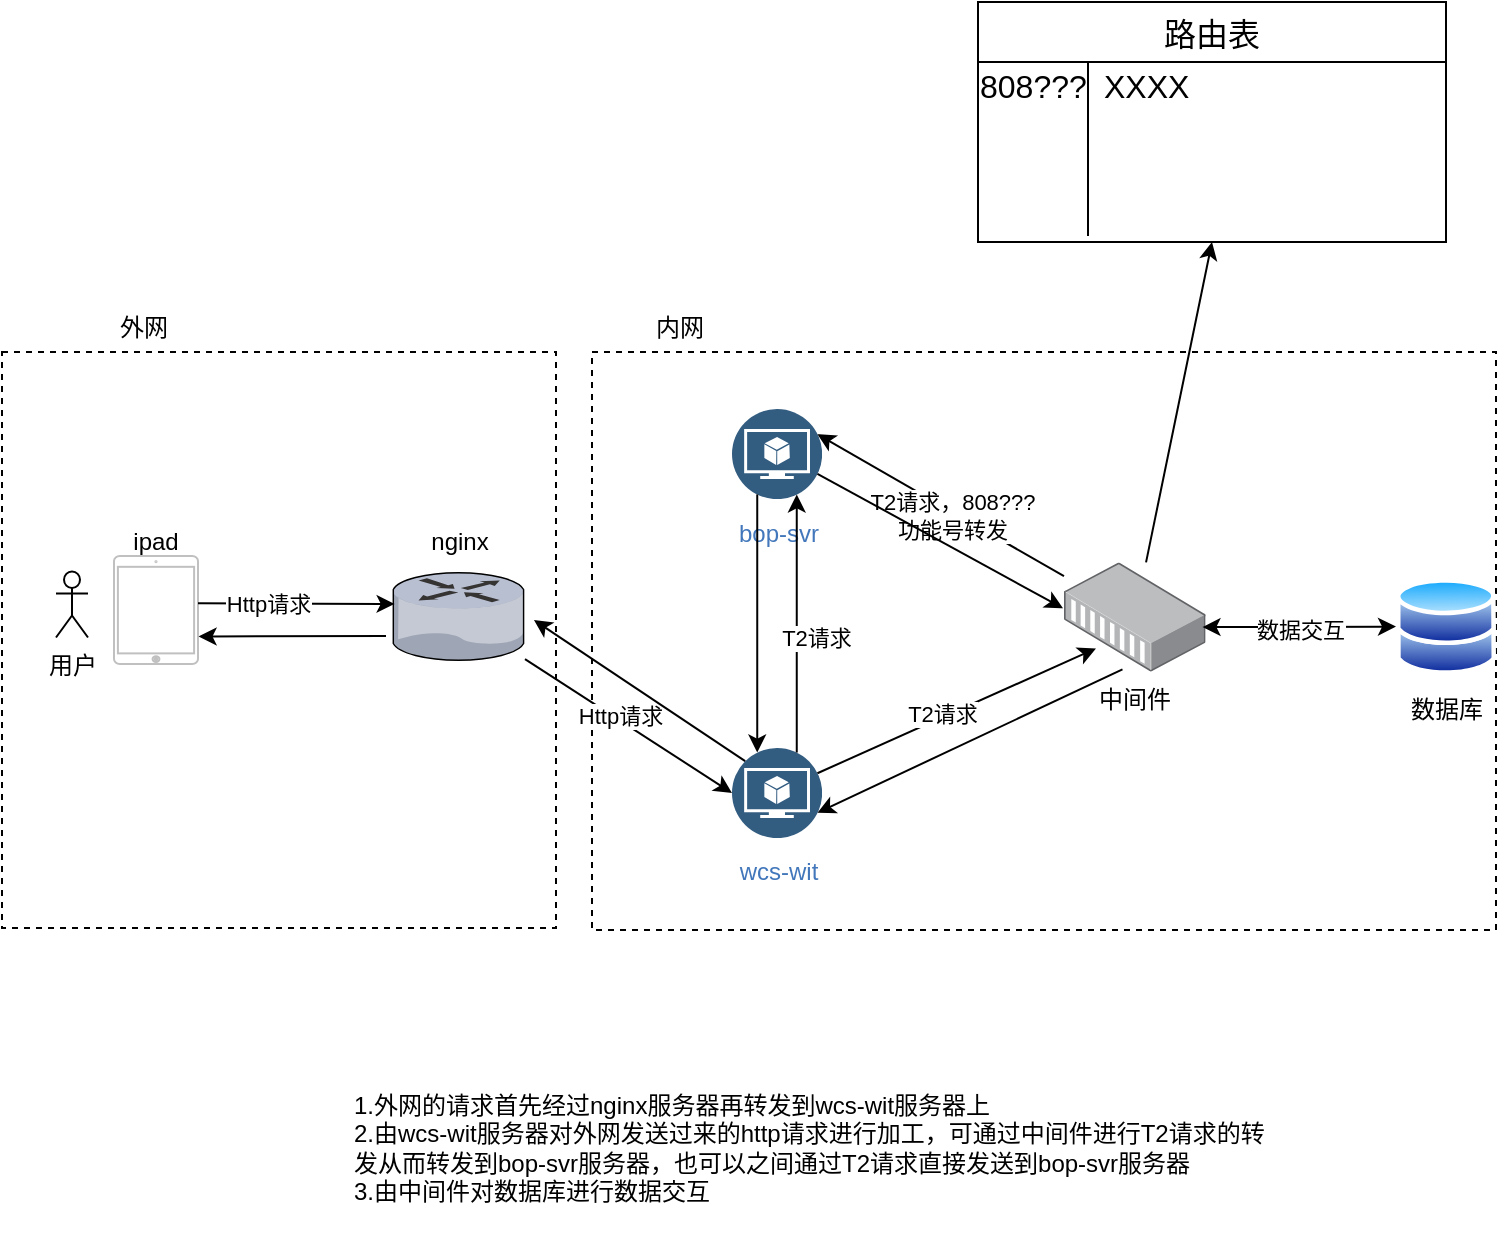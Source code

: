 <mxfile version="21.7.2" type="github">
  <diagram name="第 1 页" id="dJLJfEqFmuZCfpk428pB">
    <mxGraphModel dx="934" dy="600" grid="0" gridSize="10" guides="1" tooltips="1" connect="1" arrows="1" fold="1" page="1" pageScale="1" pageWidth="2339" pageHeight="3300" math="0" shadow="0">
      <root>
        <mxCell id="0" />
        <mxCell id="1" parent="0" />
        <mxCell id="YE64Z10LZ0bk5e7-LSP4-4" value="" style="rounded=0;whiteSpace=wrap;html=1;dashed=1;" vertex="1" parent="1">
          <mxGeometry x="72" y="206" width="277" height="288" as="geometry" />
        </mxCell>
        <mxCell id="YE64Z10LZ0bk5e7-LSP4-1" value="" style="html=1;verticalLabelPosition=bottom;labelBackgroundColor=#ffffff;verticalAlign=top;shadow=0;dashed=0;strokeWidth=1;shape=mxgraph.ios7.misc.ipad7inch;strokeColor=#c0c0c0;" vertex="1" parent="1">
          <mxGeometry x="128" y="308" width="42" height="54" as="geometry" />
        </mxCell>
        <mxCell id="YE64Z10LZ0bk5e7-LSP4-2" value="ipad" style="text;html=1;strokeColor=none;fillColor=none;align=center;verticalAlign=middle;whiteSpace=wrap;rounded=0;" vertex="1" parent="1">
          <mxGeometry x="119" y="285.75" width="60" height="30" as="geometry" />
        </mxCell>
        <mxCell id="YE64Z10LZ0bk5e7-LSP4-3" value="用户" style="shape=umlActor;verticalLabelPosition=bottom;verticalAlign=top;html=1;outlineConnect=0;" vertex="1" parent="1">
          <mxGeometry x="99" y="315.75" width="16" height="33" as="geometry" />
        </mxCell>
        <mxCell id="YE64Z10LZ0bk5e7-LSP4-5" value="外网" style="text;html=1;strokeColor=none;fillColor=none;align=center;verticalAlign=middle;whiteSpace=wrap;rounded=0;" vertex="1" parent="1">
          <mxGeometry x="113" y="179" width="60" height="30" as="geometry" />
        </mxCell>
        <mxCell id="YE64Z10LZ0bk5e7-LSP4-6" value="" style="verticalLabelPosition=bottom;sketch=0;aspect=fixed;html=1;verticalAlign=top;strokeColor=none;align=center;outlineConnect=0;shape=mxgraph.citrix.router;" vertex="1" parent="1">
          <mxGeometry x="267.58" y="316.37" width="65.92" height="43.75" as="geometry" />
        </mxCell>
        <mxCell id="YE64Z10LZ0bk5e7-LSP4-7" value="nginx" style="text;html=1;strokeColor=none;fillColor=none;align=center;verticalAlign=middle;whiteSpace=wrap;rounded=0;" vertex="1" parent="1">
          <mxGeometry x="270.54" y="285.75" width="60" height="30" as="geometry" />
        </mxCell>
        <mxCell id="YE64Z10LZ0bk5e7-LSP4-8" value="" style="endArrow=classic;html=1;rounded=0;exitX=0.921;exitY=0.383;exitDx=0;exitDy=0;exitPerimeter=0;" edge="1" parent="1">
          <mxGeometry width="50" height="50" relative="1" as="geometry">
            <mxPoint x="170.002" y="331.652" as="sourcePoint" />
            <mxPoint x="268.32" y="331.97" as="targetPoint" />
          </mxGeometry>
        </mxCell>
        <mxCell id="YE64Z10LZ0bk5e7-LSP4-11" value="Http请求" style="edgeLabel;html=1;align=center;verticalAlign=middle;resizable=0;points=[];" vertex="1" connectable="0" parent="YE64Z10LZ0bk5e7-LSP4-8">
          <mxGeometry x="-0.103" y="2" relative="1" as="geometry">
            <mxPoint x="-9" y="2" as="offset" />
          </mxGeometry>
        </mxCell>
        <mxCell id="YE64Z10LZ0bk5e7-LSP4-12" value="" style="rounded=0;whiteSpace=wrap;html=1;dashed=1;" vertex="1" parent="1">
          <mxGeometry x="367" y="206" width="452" height="289" as="geometry" />
        </mxCell>
        <mxCell id="YE64Z10LZ0bk5e7-LSP4-13" value="数据库" style="image;aspect=fixed;perimeter=ellipsePerimeter;html=1;align=center;shadow=0;dashed=0;spacingTop=3;image=img/lib/active_directory/databases.svg;" vertex="1" parent="1">
          <mxGeometry x="769" y="318.8" width="50" height="49" as="geometry" />
        </mxCell>
        <mxCell id="YE64Z10LZ0bk5e7-LSP4-14" value="中间件" style="image;points=[];aspect=fixed;html=1;align=center;shadow=0;dashed=0;image=img/lib/allied_telesis/media_converters/Media_Converter_Modular.svg;" vertex="1" parent="1">
          <mxGeometry x="603" y="311.2" width="70.8" height="54.6" as="geometry" />
        </mxCell>
        <mxCell id="YE64Z10LZ0bk5e7-LSP4-15" value="内网" style="text;html=1;strokeColor=none;fillColor=none;align=center;verticalAlign=middle;whiteSpace=wrap;rounded=0;" vertex="1" parent="1">
          <mxGeometry x="381" y="179" width="60" height="30" as="geometry" />
        </mxCell>
        <mxCell id="YE64Z10LZ0bk5e7-LSP4-16" value="wcs-wit" style="image;aspect=fixed;perimeter=ellipsePerimeter;html=1;align=center;shadow=0;dashed=0;fontColor=#4277BB;labelBackgroundColor=default;fontSize=12;spacingTop=3;image=img/lib/ibm/data/model.svg;" vertex="1" parent="1">
          <mxGeometry x="437" y="404" width="45" height="45" as="geometry" />
        </mxCell>
        <mxCell id="YE64Z10LZ0bk5e7-LSP4-17" value="bop-svr" style="image;aspect=fixed;perimeter=ellipsePerimeter;html=1;align=center;shadow=0;dashed=0;fontColor=#4277BB;labelBackgroundColor=default;fontSize=12;spacingTop=3;image=img/lib/ibm/data/model.svg;" vertex="1" parent="1">
          <mxGeometry x="437" y="234.5" width="45" height="45" as="geometry" />
        </mxCell>
        <mxCell id="YE64Z10LZ0bk5e7-LSP4-18" value="" style="endArrow=classic;html=1;rounded=0;entryX=0;entryY=0.5;entryDx=0;entryDy=0;" edge="1" parent="1" source="YE64Z10LZ0bk5e7-LSP4-6" target="YE64Z10LZ0bk5e7-LSP4-16">
          <mxGeometry width="50" height="50" relative="1" as="geometry">
            <mxPoint x="182.222" y="295.002" as="sourcePoint" />
            <mxPoint x="280.54" y="295.32" as="targetPoint" />
          </mxGeometry>
        </mxCell>
        <mxCell id="YE64Z10LZ0bk5e7-LSP4-19" value="Http请求" style="edgeLabel;html=1;align=center;verticalAlign=middle;resizable=0;points=[];" vertex="1" connectable="0" parent="YE64Z10LZ0bk5e7-LSP4-18">
          <mxGeometry x="-0.103" y="2" relative="1" as="geometry">
            <mxPoint as="offset" />
          </mxGeometry>
        </mxCell>
        <mxCell id="YE64Z10LZ0bk5e7-LSP4-21" value="" style="endArrow=classic;html=1;rounded=0;exitX=1;exitY=0.25;exitDx=0;exitDy=0;entryX=0.226;entryY=0.788;entryDx=0;entryDy=0;entryPerimeter=0;" edge="1" parent="1" source="YE64Z10LZ0bk5e7-LSP4-16" target="YE64Z10LZ0bk5e7-LSP4-14">
          <mxGeometry width="50" height="50" relative="1" as="geometry">
            <mxPoint x="346" y="323" as="sourcePoint" />
            <mxPoint x="574" y="311" as="targetPoint" />
          </mxGeometry>
        </mxCell>
        <mxCell id="YE64Z10LZ0bk5e7-LSP4-22" value="T2请求" style="edgeLabel;html=1;align=center;verticalAlign=middle;resizable=0;points=[];" vertex="1" connectable="0" parent="YE64Z10LZ0bk5e7-LSP4-21">
          <mxGeometry x="-0.103" y="2" relative="1" as="geometry">
            <mxPoint as="offset" />
          </mxGeometry>
        </mxCell>
        <mxCell id="YE64Z10LZ0bk5e7-LSP4-24" value="" style="endArrow=classic;html=1;rounded=0;entryX=1;entryY=0.25;entryDx=0;entryDy=0;" edge="1" parent="1" source="YE64Z10LZ0bk5e7-LSP4-14" target="YE64Z10LZ0bk5e7-LSP4-17">
          <mxGeometry width="50" height="50" relative="1" as="geometry">
            <mxPoint x="499" y="375" as="sourcePoint" />
            <mxPoint x="584" y="321" as="targetPoint" />
          </mxGeometry>
        </mxCell>
        <mxCell id="YE64Z10LZ0bk5e7-LSP4-25" value="T2请求，808???&lt;br&gt;功能号转发" style="edgeLabel;html=1;align=center;verticalAlign=middle;resizable=0;points=[];" vertex="1" connectable="0" parent="YE64Z10LZ0bk5e7-LSP4-24">
          <mxGeometry x="-0.103" y="2" relative="1" as="geometry">
            <mxPoint as="offset" />
          </mxGeometry>
        </mxCell>
        <mxCell id="YE64Z10LZ0bk5e7-LSP4-27" value="" style="endArrow=classic;html=1;rounded=0;exitX=0.75;exitY=0;exitDx=0;exitDy=0;entryX=0.75;entryY=1;entryDx=0;entryDy=0;" edge="1" parent="1" source="YE64Z10LZ0bk5e7-LSP4-16" target="YE64Z10LZ0bk5e7-LSP4-17">
          <mxGeometry width="50" height="50" relative="1" as="geometry">
            <mxPoint x="492" y="437" as="sourcePoint" />
            <mxPoint x="629" y="364" as="targetPoint" />
          </mxGeometry>
        </mxCell>
        <mxCell id="YE64Z10LZ0bk5e7-LSP4-28" value="T2请求" style="edgeLabel;html=1;align=center;verticalAlign=middle;resizable=0;points=[];" vertex="1" connectable="0" parent="YE64Z10LZ0bk5e7-LSP4-27">
          <mxGeometry x="-0.103" y="2" relative="1" as="geometry">
            <mxPoint x="11" as="offset" />
          </mxGeometry>
        </mxCell>
        <mxCell id="YE64Z10LZ0bk5e7-LSP4-29" value="" style="endArrow=classic;startArrow=classic;html=1;rounded=0;entryX=0;entryY=0.5;entryDx=0;entryDy=0;exitX=0.978;exitY=0.592;exitDx=0;exitDy=0;exitPerimeter=0;" edge="1" parent="1" source="YE64Z10LZ0bk5e7-LSP4-14" target="YE64Z10LZ0bk5e7-LSP4-13">
          <mxGeometry width="50" height="50" relative="1" as="geometry">
            <mxPoint x="416" y="341" as="sourcePoint" />
            <mxPoint x="466" y="291" as="targetPoint" />
          </mxGeometry>
        </mxCell>
        <mxCell id="YE64Z10LZ0bk5e7-LSP4-30" value="数据交互" style="edgeLabel;html=1;align=center;verticalAlign=middle;resizable=0;points=[];" vertex="1" connectable="0" parent="YE64Z10LZ0bk5e7-LSP4-29">
          <mxGeometry x="0.087" y="-1" relative="1" as="geometry">
            <mxPoint x="-4" as="offset" />
          </mxGeometry>
        </mxCell>
        <mxCell id="YE64Z10LZ0bk5e7-LSP4-31" value="" style="endArrow=classic;html=1;rounded=0;entryX=1.007;entryY=0.745;entryDx=0;entryDy=0;entryPerimeter=0;" edge="1" parent="1" target="YE64Z10LZ0bk5e7-LSP4-1">
          <mxGeometry width="50" height="50" relative="1" as="geometry">
            <mxPoint x="264" y="348" as="sourcePoint" />
            <mxPoint x="466" y="291" as="targetPoint" />
          </mxGeometry>
        </mxCell>
        <mxCell id="YE64Z10LZ0bk5e7-LSP4-32" value="" style="endArrow=classic;html=1;rounded=0;exitX=0.25;exitY=1;exitDx=0;exitDy=0;entryX=0.25;entryY=0;entryDx=0;entryDy=0;" edge="1" parent="1" source="YE64Z10LZ0bk5e7-LSP4-17" target="YE64Z10LZ0bk5e7-LSP4-16">
          <mxGeometry width="50" height="50" relative="1" as="geometry">
            <mxPoint x="479" y="416" as="sourcePoint" />
            <mxPoint x="479" y="287" as="targetPoint" />
          </mxGeometry>
        </mxCell>
        <mxCell id="YE64Z10LZ0bk5e7-LSP4-34" value="" style="endArrow=classic;html=1;rounded=0;exitX=0.413;exitY=0.98;exitDx=0;exitDy=0;entryX=1;entryY=0.75;entryDx=0;entryDy=0;exitPerimeter=0;" edge="1" parent="1" source="YE64Z10LZ0bk5e7-LSP4-14" target="YE64Z10LZ0bk5e7-LSP4-16">
          <mxGeometry width="50" height="50" relative="1" as="geometry">
            <mxPoint x="460" y="287" as="sourcePoint" />
            <mxPoint x="460" y="416" as="targetPoint" />
          </mxGeometry>
        </mxCell>
        <mxCell id="YE64Z10LZ0bk5e7-LSP4-35" value="" style="endArrow=classic;html=1;rounded=0;exitX=1;exitY=0.75;exitDx=0;exitDy=0;entryX=-0.007;entryY=0.42;entryDx=0;entryDy=0;entryPerimeter=0;" edge="1" parent="1" source="YE64Z10LZ0bk5e7-LSP4-17" target="YE64Z10LZ0bk5e7-LSP4-14">
          <mxGeometry width="50" height="50" relative="1" as="geometry">
            <mxPoint x="642" y="375" as="sourcePoint" />
            <mxPoint x="490" y="446" as="targetPoint" />
          </mxGeometry>
        </mxCell>
        <mxCell id="YE64Z10LZ0bk5e7-LSP4-36" value="" style="endArrow=classic;html=1;rounded=0;entryX=1.068;entryY=0.54;entryDx=0;entryDy=0;entryPerimeter=0;exitX=0;exitY=0;exitDx=0;exitDy=0;" edge="1" parent="1" source="YE64Z10LZ0bk5e7-LSP4-16" target="YE64Z10LZ0bk5e7-LSP4-6">
          <mxGeometry width="50" height="50" relative="1" as="geometry">
            <mxPoint x="274" y="358" as="sourcePoint" />
            <mxPoint x="180" y="358" as="targetPoint" />
          </mxGeometry>
        </mxCell>
        <mxCell id="YE64Z10LZ0bk5e7-LSP4-38" value="1.外网的请求首先经过nginx服务器再转发到wcs-wit服务器上&lt;br&gt;2.由wcs-wit服务器对外网发送过来的http请求进行加工，可通过中间件进行T2请求的转发从而转发到bop-svr服务器，也可以之间通过T2请求直接发送到bop-svr服务器&lt;br&gt;3.由中间件对数据库进行数据交互" style="text;html=1;strokeColor=none;fillColor=none;align=left;verticalAlign=middle;whiteSpace=wrap;rounded=0;" vertex="1" parent="1">
          <mxGeometry x="246" y="561" width="469" height="86" as="geometry" />
        </mxCell>
        <mxCell id="YE64Z10LZ0bk5e7-LSP4-39" value="路由表" style="shape=table;startSize=30;container=1;collapsible=0;childLayout=tableLayout;fixedRows=1;rowLines=0;fontStyle=0;strokeColor=default;fontSize=16;" vertex="1" parent="1">
          <mxGeometry x="560" y="31" width="234" height="120" as="geometry" />
        </mxCell>
        <mxCell id="YE64Z10LZ0bk5e7-LSP4-40" value="" style="shape=tableRow;horizontal=0;startSize=0;swimlaneHead=0;swimlaneBody=0;top=0;left=0;bottom=0;right=0;collapsible=0;dropTarget=0;fillColor=none;points=[[0,0.5],[1,0.5]];portConstraint=eastwest;strokeColor=inherit;fontSize=16;" vertex="1" parent="YE64Z10LZ0bk5e7-LSP4-39">
          <mxGeometry y="30" width="234" height="24" as="geometry" />
        </mxCell>
        <mxCell id="YE64Z10LZ0bk5e7-LSP4-41" value="808???" style="shape=partialRectangle;html=1;whiteSpace=wrap;connectable=0;fillColor=none;top=0;left=0;bottom=0;right=0;overflow=hidden;pointerEvents=1;strokeColor=inherit;fontSize=16;" vertex="1" parent="YE64Z10LZ0bk5e7-LSP4-40">
          <mxGeometry width="55" height="24" as="geometry">
            <mxRectangle width="55" height="24" as="alternateBounds" />
          </mxGeometry>
        </mxCell>
        <mxCell id="YE64Z10LZ0bk5e7-LSP4-42" value="XXXX" style="shape=partialRectangle;html=1;whiteSpace=wrap;connectable=0;fillColor=none;top=0;left=0;bottom=0;right=0;align=left;spacingLeft=6;overflow=hidden;strokeColor=inherit;fontSize=16;" vertex="1" parent="YE64Z10LZ0bk5e7-LSP4-40">
          <mxGeometry x="55" width="179" height="24" as="geometry">
            <mxRectangle width="179" height="24" as="alternateBounds" />
          </mxGeometry>
        </mxCell>
        <mxCell id="YE64Z10LZ0bk5e7-LSP4-43" value="" style="shape=tableRow;horizontal=0;startSize=0;swimlaneHead=0;swimlaneBody=0;top=0;left=0;bottom=0;right=0;collapsible=0;dropTarget=0;fillColor=none;points=[[0,0.5],[1,0.5]];portConstraint=eastwest;strokeColor=inherit;fontSize=16;" vertex="1" parent="YE64Z10LZ0bk5e7-LSP4-39">
          <mxGeometry y="54" width="234" height="30" as="geometry" />
        </mxCell>
        <mxCell id="YE64Z10LZ0bk5e7-LSP4-44" value="" style="shape=partialRectangle;html=1;whiteSpace=wrap;connectable=0;fillColor=none;top=0;left=0;bottom=0;right=0;overflow=hidden;strokeColor=inherit;fontSize=16;" vertex="1" parent="YE64Z10LZ0bk5e7-LSP4-43">
          <mxGeometry width="55" height="30" as="geometry">
            <mxRectangle width="55" height="30" as="alternateBounds" />
          </mxGeometry>
        </mxCell>
        <mxCell id="YE64Z10LZ0bk5e7-LSP4-45" value="" style="shape=partialRectangle;html=1;whiteSpace=wrap;connectable=0;fillColor=none;top=0;left=0;bottom=0;right=0;align=left;spacingLeft=6;overflow=hidden;strokeColor=inherit;fontSize=16;" vertex="1" parent="YE64Z10LZ0bk5e7-LSP4-43">
          <mxGeometry x="55" width="179" height="30" as="geometry">
            <mxRectangle width="179" height="30" as="alternateBounds" />
          </mxGeometry>
        </mxCell>
        <mxCell id="YE64Z10LZ0bk5e7-LSP4-46" value="" style="shape=tableRow;horizontal=0;startSize=0;swimlaneHead=0;swimlaneBody=0;top=0;left=0;bottom=0;right=0;collapsible=0;dropTarget=0;fillColor=none;points=[[0,0.5],[1,0.5]];portConstraint=eastwest;strokeColor=inherit;fontSize=16;" vertex="1" parent="YE64Z10LZ0bk5e7-LSP4-39">
          <mxGeometry y="84" width="234" height="33" as="geometry" />
        </mxCell>
        <mxCell id="YE64Z10LZ0bk5e7-LSP4-47" value="" style="shape=partialRectangle;html=1;whiteSpace=wrap;connectable=0;fillColor=none;top=0;left=0;bottom=0;right=0;overflow=hidden;strokeColor=inherit;fontSize=16;" vertex="1" parent="YE64Z10LZ0bk5e7-LSP4-46">
          <mxGeometry width="55" height="33" as="geometry">
            <mxRectangle width="55" height="33" as="alternateBounds" />
          </mxGeometry>
        </mxCell>
        <mxCell id="YE64Z10LZ0bk5e7-LSP4-48" value="" style="shape=partialRectangle;html=1;whiteSpace=wrap;connectable=0;fillColor=none;top=0;left=0;bottom=0;right=0;align=left;spacingLeft=6;overflow=hidden;strokeColor=inherit;fontSize=16;" vertex="1" parent="YE64Z10LZ0bk5e7-LSP4-46">
          <mxGeometry x="55" width="179" height="33" as="geometry">
            <mxRectangle width="179" height="33" as="alternateBounds" />
          </mxGeometry>
        </mxCell>
        <mxCell id="YE64Z10LZ0bk5e7-LSP4-50" value="" style="endArrow=classic;html=1;rounded=0;entryX=0.5;entryY=1;entryDx=0;entryDy=0;" edge="1" parent="1" source="YE64Z10LZ0bk5e7-LSP4-14" target="YE64Z10LZ0bk5e7-LSP4-39">
          <mxGeometry width="50" height="50" relative="1" as="geometry">
            <mxPoint x="386" y="341" as="sourcePoint" />
            <mxPoint x="436" y="291" as="targetPoint" />
          </mxGeometry>
        </mxCell>
      </root>
    </mxGraphModel>
  </diagram>
</mxfile>
